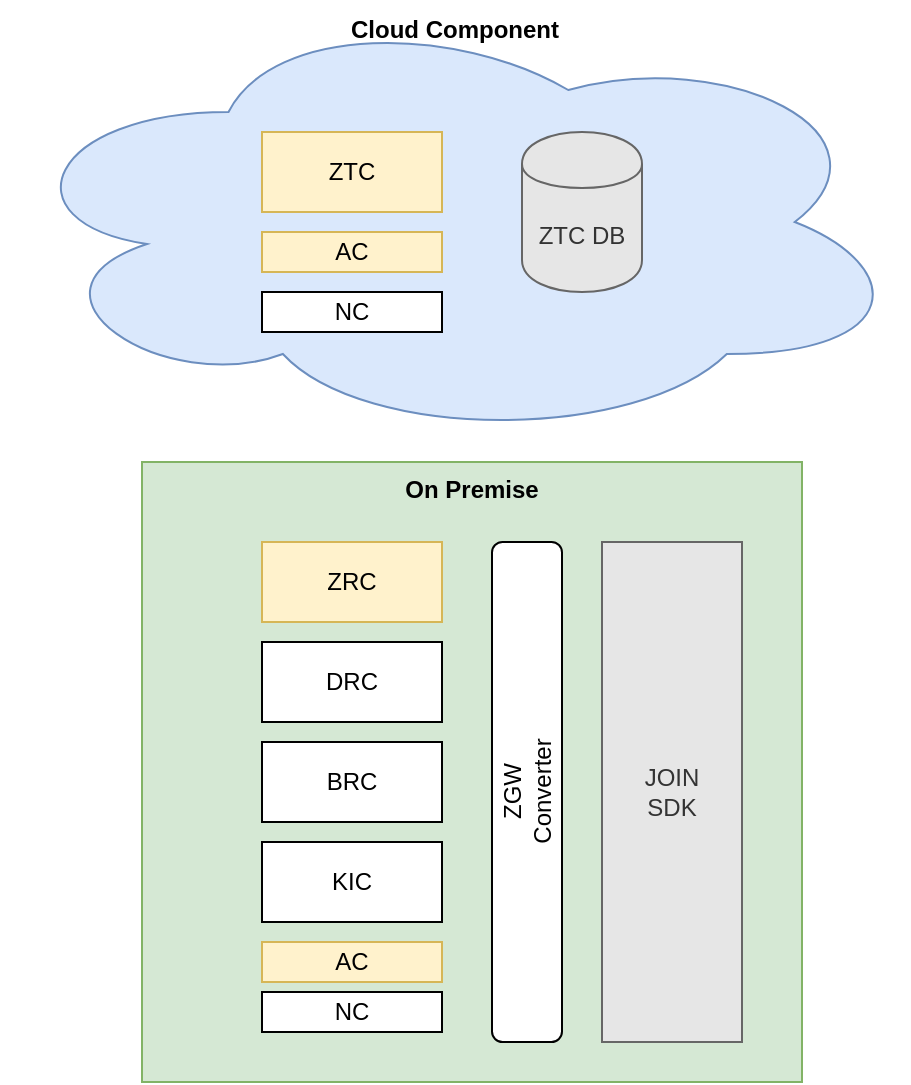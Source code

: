 <mxfile version="13.3.0" type="github">
  <diagram id="q5811KDHPRCFNU6WbJsQ" name="Page-1">
    <mxGraphModel dx="2062" dy="1123" grid="1" gridSize="10" guides="1" tooltips="1" connect="1" arrows="1" fold="1" page="1" pageScale="1" pageWidth="827" pageHeight="1169" math="0" shadow="0">
      <root>
        <mxCell id="0" />
        <mxCell id="1" parent="0" />
        <mxCell id="5KYsjmzWOHv7KOzhbZNR-19" value="&lt;span style=&quot;font-weight: 700&quot;&gt;Cloud Component&lt;/span&gt;" style="ellipse;shape=cloud;whiteSpace=wrap;html=1;verticalAlign=top;fillColor=#dae8fc;strokeColor=#6c8ebf;" parent="1" vertex="1">
          <mxGeometry x="170" y="170" width="453" height="220" as="geometry" />
        </mxCell>
        <mxCell id="5KYsjmzWOHv7KOzhbZNR-11" value="On Premise" style="rounded=0;whiteSpace=wrap;html=1;fillColor=#d5e8d4;strokeColor=#82b366;verticalAlign=top;fontStyle=1" parent="1" vertex="1">
          <mxGeometry x="240" y="400" width="330" height="310" as="geometry" />
        </mxCell>
        <mxCell id="5KYsjmzWOHv7KOzhbZNR-4" value="ZRC" style="rounded=0;whiteSpace=wrap;html=1;fillColor=#fff2cc;strokeColor=#d6b656;" parent="1" vertex="1">
          <mxGeometry x="300" y="440" width="90" height="40" as="geometry" />
        </mxCell>
        <mxCell id="5KYsjmzWOHv7KOzhbZNR-5" value="DRC" style="rounded=0;whiteSpace=wrap;html=1;" parent="1" vertex="1">
          <mxGeometry x="300" y="490" width="90" height="40" as="geometry" />
        </mxCell>
        <mxCell id="5KYsjmzWOHv7KOzhbZNR-6" value="BRC" style="rounded=0;whiteSpace=wrap;html=1;" parent="1" vertex="1">
          <mxGeometry x="300" y="540" width="90" height="40" as="geometry" />
        </mxCell>
        <mxCell id="5KYsjmzWOHv7KOzhbZNR-14" value="NC" style="rounded=0;whiteSpace=wrap;html=1;" parent="1" vertex="1">
          <mxGeometry x="300" y="665" width="90" height="20" as="geometry" />
        </mxCell>
        <mxCell id="5KYsjmzWOHv7KOzhbZNR-16" value="AC" style="rounded=0;whiteSpace=wrap;html=1;fillColor=#fff2cc;strokeColor=#d6b656;" parent="1" vertex="1">
          <mxGeometry x="300" y="640" width="90" height="20" as="geometry" />
        </mxCell>
        <mxCell id="5KYsjmzWOHv7KOzhbZNR-22" value="NC" style="rounded=0;whiteSpace=wrap;html=1;" parent="1" vertex="1">
          <mxGeometry x="300" y="315" width="90" height="20" as="geometry" />
        </mxCell>
        <mxCell id="5KYsjmzWOHv7KOzhbZNR-23" value="AC" style="rounded=0;whiteSpace=wrap;html=1;fillColor=#fff2cc;strokeColor=#d6b656;" parent="1" vertex="1">
          <mxGeometry x="300" y="285" width="90" height="20" as="geometry" />
        </mxCell>
        <mxCell id="5KYsjmzWOHv7KOzhbZNR-24" value="ZTC" style="rounded=0;whiteSpace=wrap;html=1;fillColor=#fff2cc;strokeColor=#d6b656;" parent="1" vertex="1">
          <mxGeometry x="300" y="235" width="90" height="40" as="geometry" />
        </mxCell>
        <mxCell id="5KYsjmzWOHv7KOzhbZNR-25" value="ZTC DB" style="shape=cylinder;whiteSpace=wrap;html=1;boundedLbl=1;backgroundOutline=1;fillColor=#E6E6E6;strokeColor=#666666;fontColor=#333333;" parent="1" vertex="1">
          <mxGeometry x="430" y="235" width="60" height="80" as="geometry" />
        </mxCell>
        <mxCell id="5KYsjmzWOHv7KOzhbZNR-26" value="JOIN&lt;br&gt;SDK" style="rounded=0;whiteSpace=wrap;html=1;fillColor=#E6E6E6;strokeColor=#666666;fontColor=#333333;" parent="1" vertex="1">
          <mxGeometry x="470" y="440" width="70" height="250" as="geometry" />
        </mxCell>
        <mxCell id="5KYsjmzWOHv7KOzhbZNR-27" value="ZGW&lt;br&gt;Converter" style="rounded=1;whiteSpace=wrap;html=1;horizontal=0;" parent="1" vertex="1">
          <mxGeometry x="415" y="440" width="35" height="250" as="geometry" />
        </mxCell>
        <mxCell id="5tmy_D193oaMKp_5Sb_q-1" value="KIC" style="rounded=0;whiteSpace=wrap;html=1;" vertex="1" parent="1">
          <mxGeometry x="300" y="590" width="90" height="40" as="geometry" />
        </mxCell>
      </root>
    </mxGraphModel>
  </diagram>
</mxfile>
